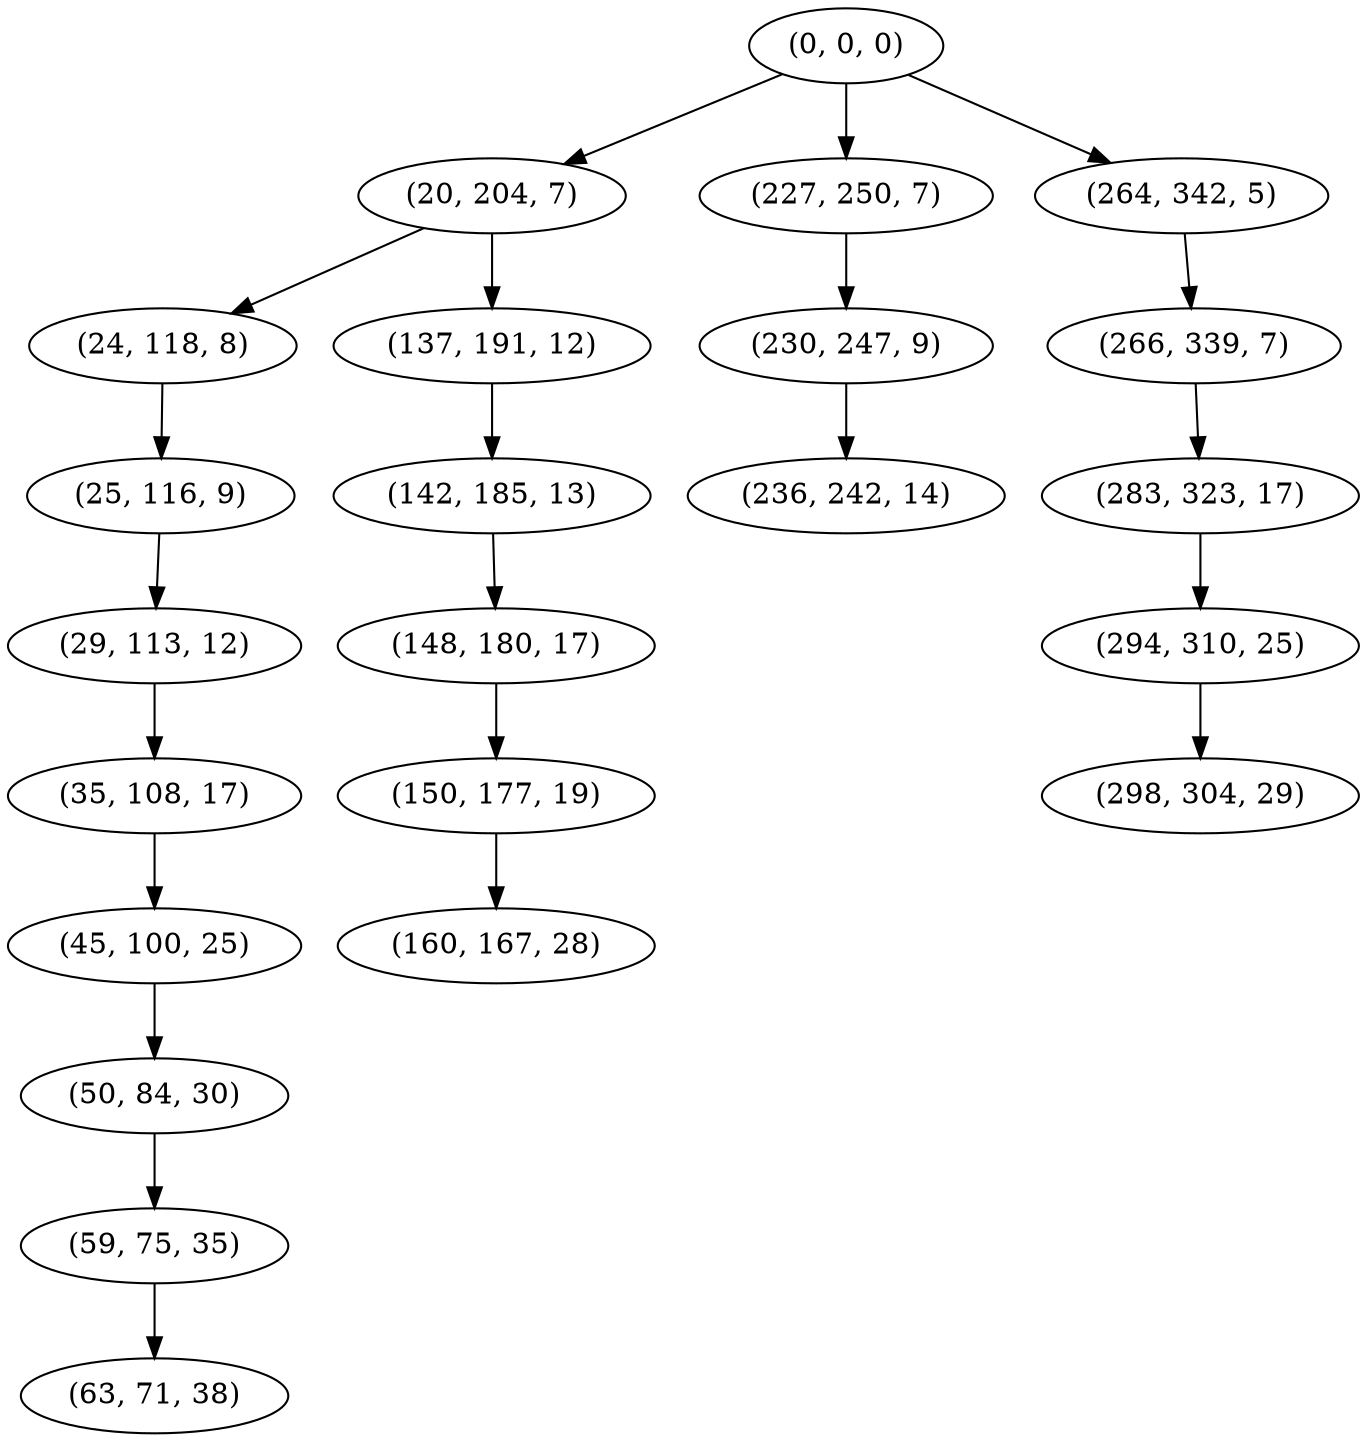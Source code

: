 digraph tree {
    "(0, 0, 0)";
    "(20, 204, 7)";
    "(24, 118, 8)";
    "(25, 116, 9)";
    "(29, 113, 12)";
    "(35, 108, 17)";
    "(45, 100, 25)";
    "(50, 84, 30)";
    "(59, 75, 35)";
    "(63, 71, 38)";
    "(137, 191, 12)";
    "(142, 185, 13)";
    "(148, 180, 17)";
    "(150, 177, 19)";
    "(160, 167, 28)";
    "(227, 250, 7)";
    "(230, 247, 9)";
    "(236, 242, 14)";
    "(264, 342, 5)";
    "(266, 339, 7)";
    "(283, 323, 17)";
    "(294, 310, 25)";
    "(298, 304, 29)";
    "(0, 0, 0)" -> "(20, 204, 7)";
    "(0, 0, 0)" -> "(227, 250, 7)";
    "(0, 0, 0)" -> "(264, 342, 5)";
    "(20, 204, 7)" -> "(24, 118, 8)";
    "(20, 204, 7)" -> "(137, 191, 12)";
    "(24, 118, 8)" -> "(25, 116, 9)";
    "(25, 116, 9)" -> "(29, 113, 12)";
    "(29, 113, 12)" -> "(35, 108, 17)";
    "(35, 108, 17)" -> "(45, 100, 25)";
    "(45, 100, 25)" -> "(50, 84, 30)";
    "(50, 84, 30)" -> "(59, 75, 35)";
    "(59, 75, 35)" -> "(63, 71, 38)";
    "(137, 191, 12)" -> "(142, 185, 13)";
    "(142, 185, 13)" -> "(148, 180, 17)";
    "(148, 180, 17)" -> "(150, 177, 19)";
    "(150, 177, 19)" -> "(160, 167, 28)";
    "(227, 250, 7)" -> "(230, 247, 9)";
    "(230, 247, 9)" -> "(236, 242, 14)";
    "(264, 342, 5)" -> "(266, 339, 7)";
    "(266, 339, 7)" -> "(283, 323, 17)";
    "(283, 323, 17)" -> "(294, 310, 25)";
    "(294, 310, 25)" -> "(298, 304, 29)";
}
